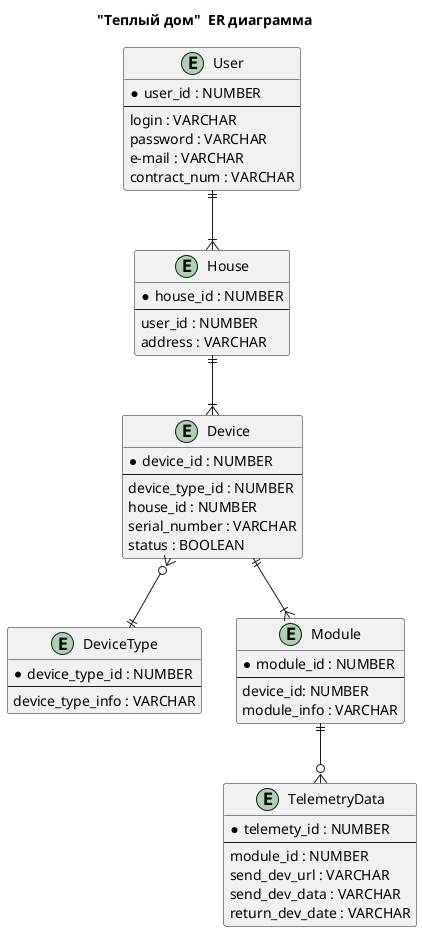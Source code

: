 @startuml

title "Теплый дом"  ER диаграмма

top to bottom direction


entity "User" {
  * user_id : NUMBER
  --
  login : VARCHAR
  password : VARCHAR
  e-mail : VARCHAR
  contract_num : VARCHAR
  }

entity "House" {
  * house_id : NUMBER
  --
  user_id : NUMBER
  address : VARCHAR
  }

  entity "Device" {
  * device_id : NUMBER
  --
  device_type_id : NUMBER
  house_id : NUMBER
  serial_number : VARCHAR
  status : BOOLEAN
  }

  entity "DeviceType" {
  * device_type_id : NUMBER
  --
  device_type_info : VARCHAR
  }

  entity "Module" {
  * module_id : NUMBER
  --
  device_id: NUMBER
  module_info : VARCHAR
  }

  entity "TelemetryData" {
  * telemety_id : NUMBER
  --
  module_id : NUMBER
  send_dev_url : VARCHAR
  send_dev_data : VARCHAR
  return_dev_date : VARCHAR
  }



User ||--|{ House
House ||--|{ Device
Device }o--|| DeviceType
Device ||--|{ Module
Module ||--o{ TelemetryData

  
@enduml